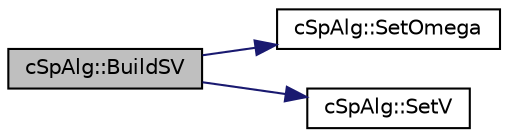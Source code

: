 digraph "cSpAlg::BuildSV"
{
 // LATEX_PDF_SIZE
  edge [fontname="Helvetica",fontsize="10",labelfontname="Helvetica",labelfontsize="10"];
  node [fontname="Helvetica",fontsize="10",shape=record];
  rankdir="LR";
  Node1 [label="cSpAlg::BuildSV",height=0.2,width=0.4,color="black", fillcolor="grey75", style="filled", fontcolor="black",tooltip=" "];
  Node1 -> Node2 [color="midnightblue",fontsize="10",style="solid",fontname="Helvetica"];
  Node2 [label="cSpAlg::SetOmega",height=0.2,width=0.4,color="black", fillcolor="white", style="filled",URL="$classc_sp_alg.html#afd9eedbb993c799acd13592dd4094135",tooltip=" "];
  Node1 -> Node3 [color="midnightblue",fontsize="10",style="solid",fontname="Helvetica"];
  Node3 [label="cSpAlg::SetV",height=0.2,width=0.4,color="black", fillcolor="white", style="filled",URL="$classc_sp_alg.html#a2aec2530f56f4309e2979796f25d9ec2",tooltip=" "];
}

